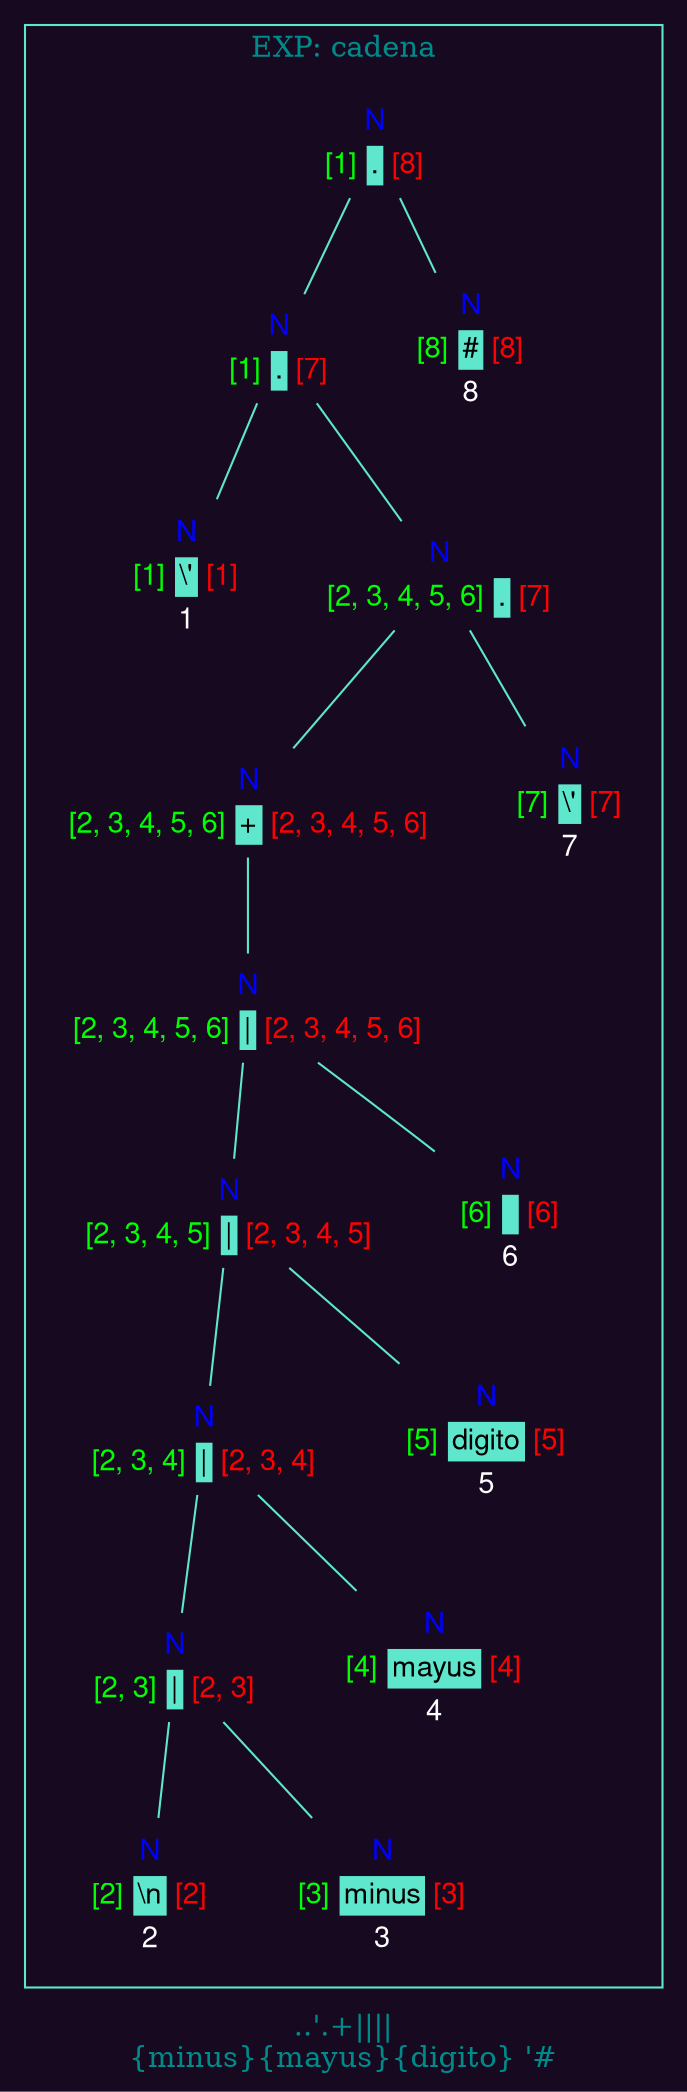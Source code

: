 graph "" {

    fontcolor="cyan4"
    bgcolor="#170920"
    node [fontname="Helvetica,Arial,sans-serif", shape=none]

    label="..\'.+||||\n{minus}{mayus}{digito} \'#"

    subgraph cluster01{
        color="#5ee7cd"
        label="EXP: cadena"
        n0 -- n1 [color="#5ee7cd"] ;
        n0 -- n15 [color="#5ee7cd"] ;
        n0 [label = <
                <table border="0">
                    <tr><td colspan="3"><font color="blue">N</font></td></tr>
                    <tr><td><font color="green">[1]</font></td>
                    <td bgcolor="#5ee7cd"><font color="black">.</font></td>
                    <td ><font color="red">[8]</font></td></tr>
                </table>
            > ] ;
        n1 -- n2 [color="#5ee7cd"] ;
        n1 -- n3 [color="#5ee7cd"] ;
        n1 [label = <
                <table border="0">
                    <tr><td colspan="3"><font color="blue">N</font></td></tr>
                    <tr><td><font color="green">[1]</font></td>
                    <td bgcolor="#5ee7cd"><font color="black">.</font></td>
                    <td ><font color="red">[7]</font></td></tr>
                </table>
            > ] ;
        n2 [label = <
                <table border="0">
                    <tr><td colspan="3"><font color="blue">N</font></td></tr>
                    <tr><td><font color="green">[1]</font></td>
                    <td bgcolor="#5ee7cd"><font color="black">\'</font></td>
                    <td ><font color="red">[1]</font></td></tr>
                    <tr><td colspan="3"><font color="white">1</font></td></tr>
                </table>
            > ] ;        n3 -- n4 [color="#5ee7cd"] ;
        n3 -- n14 [color="#5ee7cd"] ;
        n3 [label = <
                <table border="0">
                    <tr><td colspan="3"><font color="blue">N</font></td></tr>
                    <tr><td><font color="green">[2, 3, 4, 5, 6]</font></td>
                    <td bgcolor="#5ee7cd"><font color="black">.</font></td>
                    <td ><font color="red">[7]</font></td></tr>
                </table>
            > ] ;
        n4 -- n5 [color="#5ee7cd"] ;
        n4 [label = <
                <table border="0">
                    <tr><td colspan="3"><font color="blue">N</font></td></tr>
                    <tr><td><font color="green">[2, 3, 4, 5, 6]</font></td>
                    <td bgcolor="#5ee7cd"><font color="black">+</font></td>
                    <td ><font color="red">[2, 3, 4, 5, 6]</font></td></tr>
                </table>
            > ] ;
        n5 -- n6 [color="#5ee7cd"] ;
        n5 -- n13 [color="#5ee7cd"] ;
        n5 [label = <
                <table border="0">
                    <tr><td colspan="3"><font color="blue">N</font></td></tr>
                    <tr><td><font color="green">[2, 3, 4, 5, 6]</font></td>
                    <td bgcolor="#5ee7cd"><font color="black">|</font></td>
                    <td ><font color="red">[2, 3, 4, 5, 6]</font></td></tr>
                </table>
            > ] ;
        n6 -- n7 [color="#5ee7cd"] ;
        n6 -- n12 [color="#5ee7cd"] ;
        n6 [label = <
                <table border="0">
                    <tr><td colspan="3"><font color="blue">N</font></td></tr>
                    <tr><td><font color="green">[2, 3, 4, 5]</font></td>
                    <td bgcolor="#5ee7cd"><font color="black">|</font></td>
                    <td ><font color="red">[2, 3, 4, 5]</font></td></tr>
                </table>
            > ] ;
        n7 -- n8 [color="#5ee7cd"] ;
        n7 -- n11 [color="#5ee7cd"] ;
        n7 [label = <
                <table border="0">
                    <tr><td colspan="3"><font color="blue">N</font></td></tr>
                    <tr><td><font color="green">[2, 3, 4]</font></td>
                    <td bgcolor="#5ee7cd"><font color="black">|</font></td>
                    <td ><font color="red">[2, 3, 4]</font></td></tr>
                </table>
            > ] ;
        n8 -- n9 [color="#5ee7cd"] ;
        n8 -- n10 [color="#5ee7cd"] ;
        n8 [label = <
                <table border="0">
                    <tr><td colspan="3"><font color="blue">N</font></td></tr>
                    <tr><td><font color="green">[2, 3]</font></td>
                    <td bgcolor="#5ee7cd"><font color="black">|</font></td>
                    <td ><font color="red">[2, 3]</font></td></tr>
                </table>
            > ] ;
        n9 [label = <
                <table border="0">
                    <tr><td colspan="3"><font color="blue">N</font></td></tr>
                    <tr><td><font color="green">[2]</font></td>
                    <td bgcolor="#5ee7cd"><font color="black">\n</font></td>
                    <td ><font color="red">[2]</font></td></tr>
                    <tr><td colspan="3"><font color="white">2</font></td></tr>
                </table>
            > ] ;        n10 [label = <
                <table border="0">
                    <tr><td colspan="3"><font color="blue">N</font></td></tr>
                    <tr><td><font color="green">[3]</font></td>
                    <td bgcolor="#5ee7cd"><font color="black">minus</font></td>
                    <td ><font color="red">[3]</font></td></tr>
                    <tr><td colspan="3"><font color="white">3</font></td></tr>
                </table>
            > ] ;        n11 [label = <
                <table border="0">
                    <tr><td colspan="3"><font color="blue">N</font></td></tr>
                    <tr><td><font color="green">[4]</font></td>
                    <td bgcolor="#5ee7cd"><font color="black">mayus</font></td>
                    <td ><font color="red">[4]</font></td></tr>
                    <tr><td colspan="3"><font color="white">4</font></td></tr>
                </table>
            > ] ;        n12 [label = <
                <table border="0">
                    <tr><td colspan="3"><font color="blue">N</font></td></tr>
                    <tr><td><font color="green">[5]</font></td>
                    <td bgcolor="#5ee7cd"><font color="black">digito</font></td>
                    <td ><font color="red">[5]</font></td></tr>
                    <tr><td colspan="3"><font color="white">5</font></td></tr>
                </table>
            > ] ;        n13 [label = <
                <table border="0">
                    <tr><td colspan="3"><font color="blue">N</font></td></tr>
                    <tr><td><font color="green">[6]</font></td>
                    <td bgcolor="#5ee7cd"><font color="black"> </font></td>
                    <td ><font color="red">[6]</font></td></tr>
                    <tr><td colspan="3"><font color="white">6</font></td></tr>
                </table>
            > ] ;        n14 [label = <
                <table border="0">
                    <tr><td colspan="3"><font color="blue">N</font></td></tr>
                    <tr><td><font color="green">[7]</font></td>
                    <td bgcolor="#5ee7cd"><font color="black">\'</font></td>
                    <td ><font color="red">[7]</font></td></tr>
                    <tr><td colspan="3"><font color="white">7</font></td></tr>
                </table>
            > ] ;        n15 [label = <
                <table border="0">
                    <tr><td colspan="3"><font color="blue">N</font></td></tr>
                    <tr><td><font color="green">[8]</font></td>
                    <td bgcolor="#5ee7cd"><font color="black">#</font></td>
                    <td ><font color="red">[8]</font></td></tr>
                    <tr><td colspan="3"><font color="white">8</font></td></tr>
                </table>
            > ] ;    }
}

